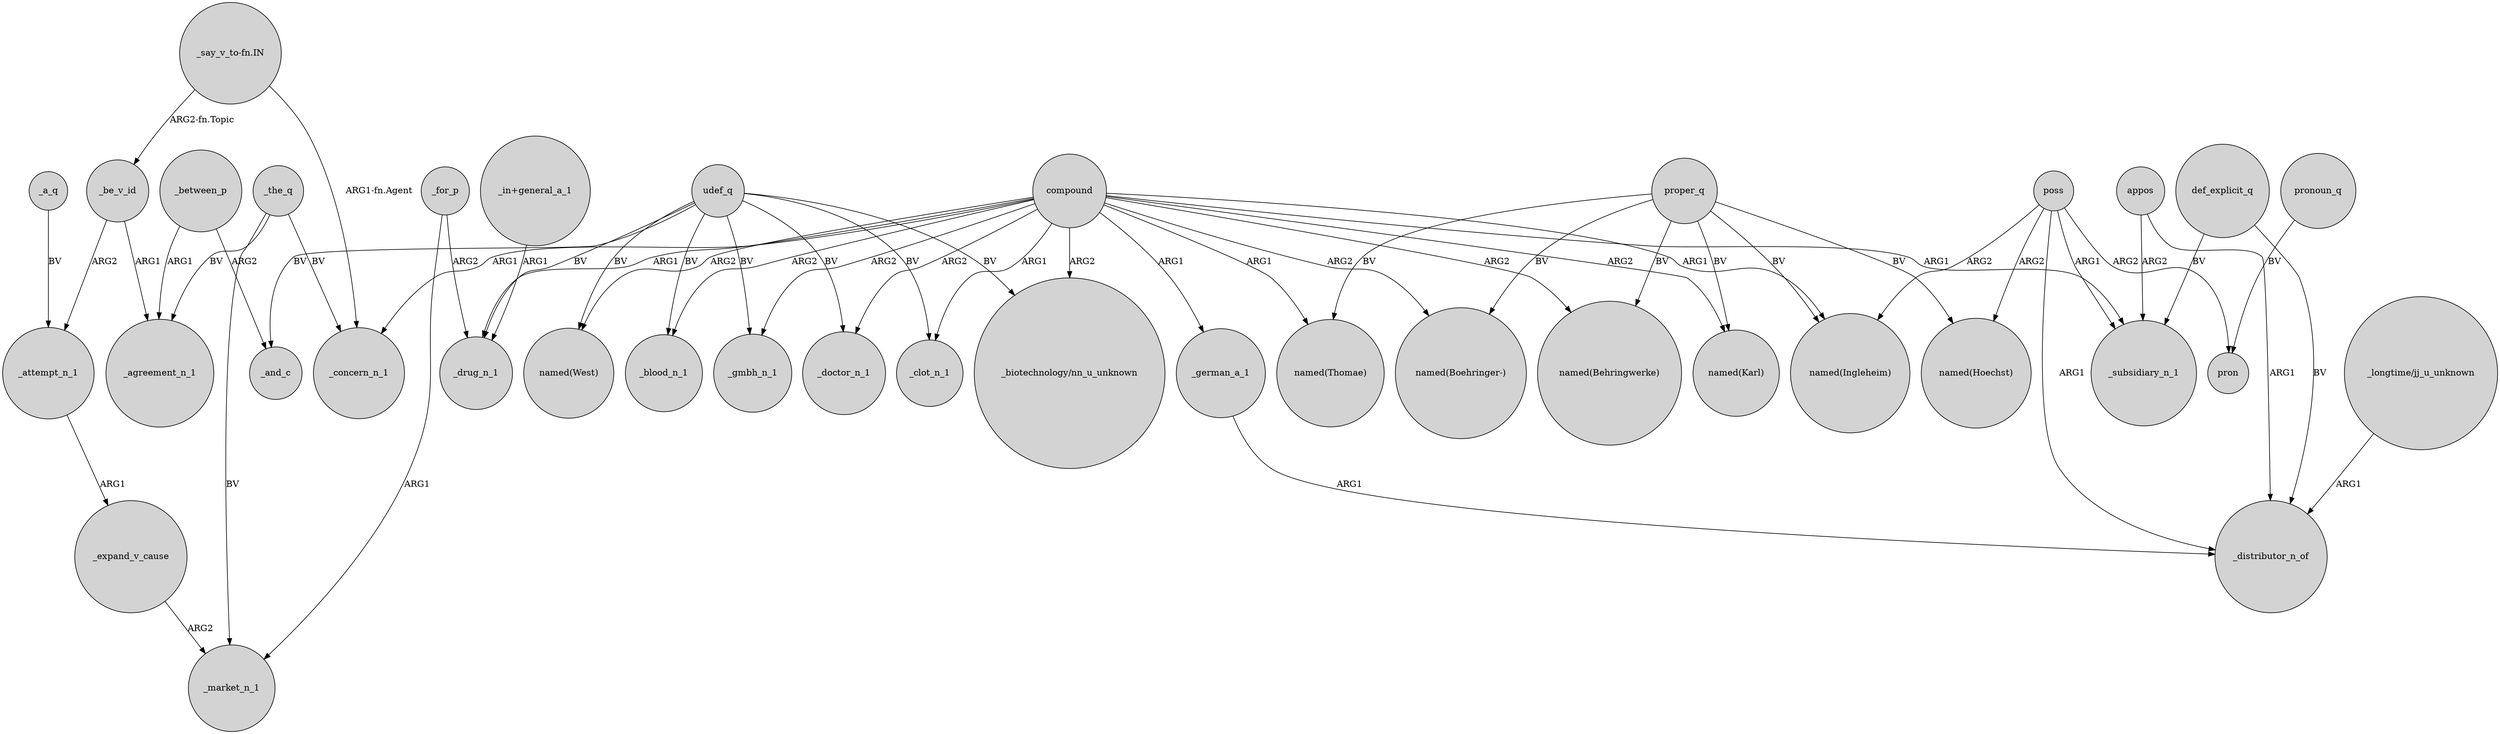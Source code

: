 digraph {
	node [shape=circle style=filled]
	_be_v_id -> _attempt_n_1 [label=ARG2]
	compound -> "named(West)" [label=ARG2]
	compound -> _doctor_n_1 [label=ARG2]
	appos -> _subsidiary_n_1 [label=ARG2]
	poss -> pron [label=ARG2]
	def_explicit_q -> _subsidiary_n_1 [label=BV]
	udef_q -> _gmbh_n_1 [label=BV]
	compound -> "named(Behringwerke)" [label=ARG2]
	poss -> _subsidiary_n_1 [label=ARG1]
	_between_p -> _agreement_n_1 [label=ARG1]
	poss -> "named(Hoechst)" [label=ARG2]
	_german_a_1 -> _distributor_n_of [label=ARG1]
	_for_p -> _drug_n_1 [label=ARG2]
	compound -> _clot_n_1 [label=ARG1]
	"_say_v_to-fn.IN" -> _concern_n_1 [label="ARG1-fn.Agent"]
	poss -> "named(Ingleheim)" [label=ARG2]
	proper_q -> "named(Hoechst)" [label=BV]
	_for_p -> _market_n_1 [label=ARG1]
	_attempt_n_1 -> _expand_v_cause [label=ARG1]
	udef_q -> _doctor_n_1 [label=BV]
	_a_q -> _attempt_n_1 [label=BV]
	udef_q -> _drug_n_1 [label=BV]
	"_longtime/jj_u_unknown" -> _distributor_n_of [label=ARG1]
	_the_q -> _concern_n_1 [label=BV]
	"_say_v_to-fn.IN" -> _be_v_id [label="ARG2-fn.Topic"]
	proper_q -> "named(Behringwerke)" [label=BV]
	udef_q -> _blood_n_1 [label=BV]
	pronoun_q -> pron [label=BV]
	proper_q -> "named(Thomae)" [label=BV]
	compound -> "named(Thomae)" [label=ARG1]
	_the_q -> _agreement_n_1 [label=BV]
	poss -> _distributor_n_of [label=ARG1]
	proper_q -> "named(Ingleheim)" [label=BV]
	appos -> _distributor_n_of [label=ARG1]
	compound -> "named(Ingleheim)" [label=ARG1]
	compound -> "named(Karl)" [label=ARG2]
	udef_q -> "named(West)" [label=BV]
	udef_q -> _clot_n_1 [label=BV]
	_between_p -> _and_c [label=ARG2]
	_expand_v_cause -> _market_n_1 [label=ARG2]
	compound -> _drug_n_1 [label=ARG1]
	compound -> _gmbh_n_1 [label=ARG2]
	"_in+general_a_1" -> _drug_n_1 [label=ARG1]
	compound -> _subsidiary_n_1 [label=ARG1]
	compound -> "_biotechnology/nn_u_unknown" [label=ARG2]
	compound -> _blood_n_1 [label=ARG2]
	compound -> "named(Boehringer-)" [label=ARG2]
	def_explicit_q -> _distributor_n_of [label=BV]
	_the_q -> _market_n_1 [label=BV]
	udef_q -> _and_c [label=BV]
	_be_v_id -> _agreement_n_1 [label=ARG1]
	compound -> _concern_n_1 [label=ARG1]
	udef_q -> "_biotechnology/nn_u_unknown" [label=BV]
	proper_q -> "named(Karl)" [label=BV]
	compound -> _german_a_1 [label=ARG1]
	proper_q -> "named(Boehringer-)" [label=BV]
}
